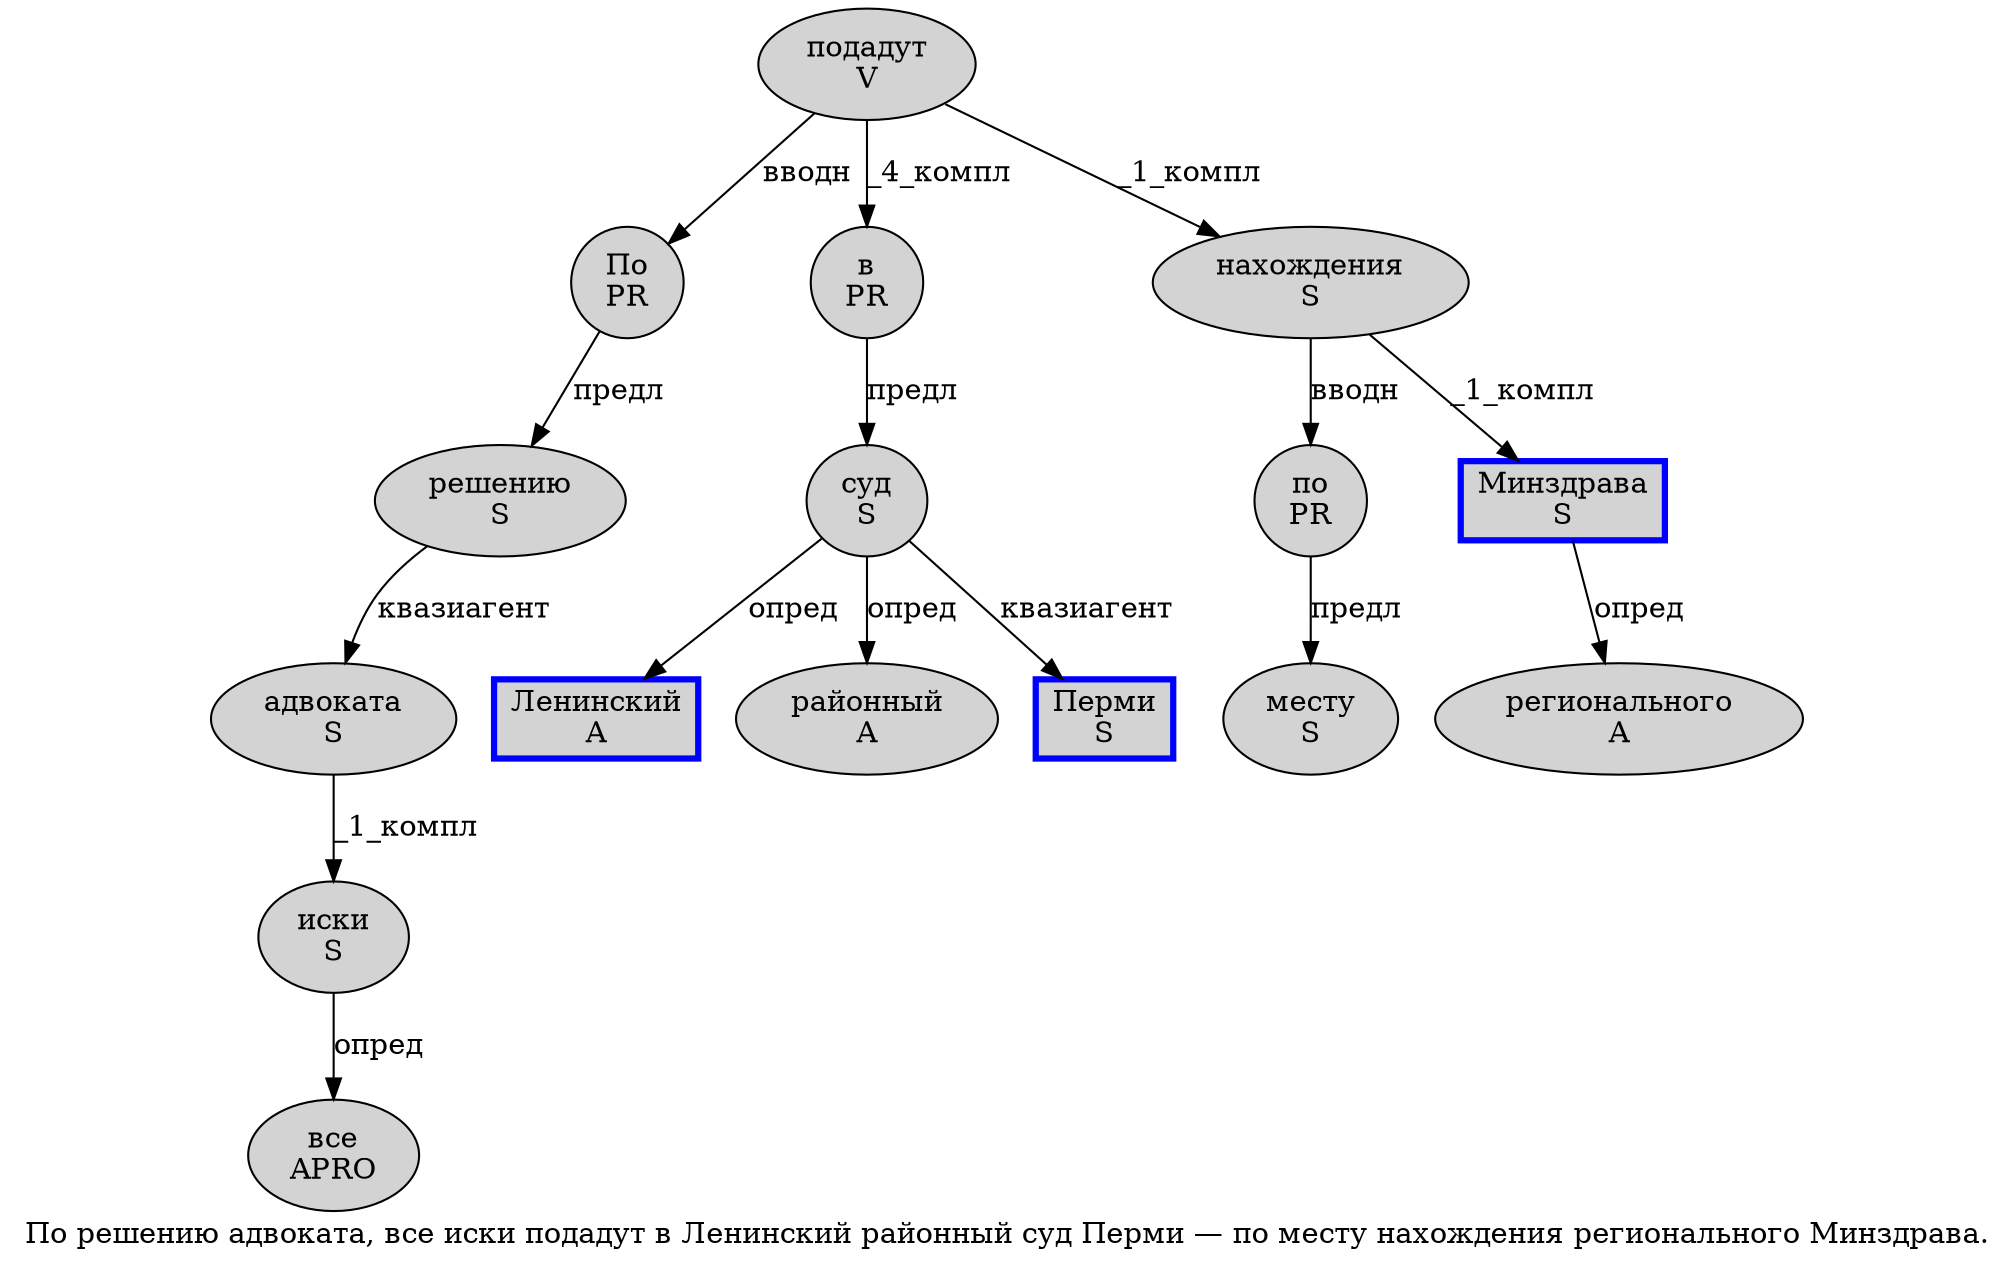 digraph SENTENCE_627 {
	graph [label="По решению адвоката, все иски подадут в Ленинский районный суд Перми — по месту нахождения регионального Минздрава."]
	node [style=filled]
		0 [label="По
PR" color="" fillcolor=lightgray penwidth=1 shape=ellipse]
		1 [label="решению
S" color="" fillcolor=lightgray penwidth=1 shape=ellipse]
		2 [label="адвоката
S" color="" fillcolor=lightgray penwidth=1 shape=ellipse]
		4 [label="все
APRO" color="" fillcolor=lightgray penwidth=1 shape=ellipse]
		5 [label="иски
S" color="" fillcolor=lightgray penwidth=1 shape=ellipse]
		6 [label="подадут
V" color="" fillcolor=lightgray penwidth=1 shape=ellipse]
		7 [label="в
PR" color="" fillcolor=lightgray penwidth=1 shape=ellipse]
		8 [label="Ленинский
A" color=blue fillcolor=lightgray penwidth=3 shape=box]
		9 [label="районный
A" color="" fillcolor=lightgray penwidth=1 shape=ellipse]
		10 [label="суд
S" color="" fillcolor=lightgray penwidth=1 shape=ellipse]
		11 [label="Перми
S" color=blue fillcolor=lightgray penwidth=3 shape=box]
		13 [label="по
PR" color="" fillcolor=lightgray penwidth=1 shape=ellipse]
		14 [label="месту
S" color="" fillcolor=lightgray penwidth=1 shape=ellipse]
		15 [label="нахождения
S" color="" fillcolor=lightgray penwidth=1 shape=ellipse]
		16 [label="регионального
A" color="" fillcolor=lightgray penwidth=1 shape=ellipse]
		17 [label="Минздрава
S" color=blue fillcolor=lightgray penwidth=3 shape=box]
			1 -> 2 [label="квазиагент"]
			7 -> 10 [label="предл"]
			5 -> 4 [label="опред"]
			10 -> 8 [label="опред"]
			10 -> 9 [label="опред"]
			10 -> 11 [label="квазиагент"]
			13 -> 14 [label="предл"]
			0 -> 1 [label="предл"]
			15 -> 13 [label="вводн"]
			15 -> 17 [label="_1_компл"]
			6 -> 0 [label="вводн"]
			6 -> 7 [label="_4_компл"]
			6 -> 15 [label="_1_компл"]
			2 -> 5 [label="_1_компл"]
			17 -> 16 [label="опред"]
}